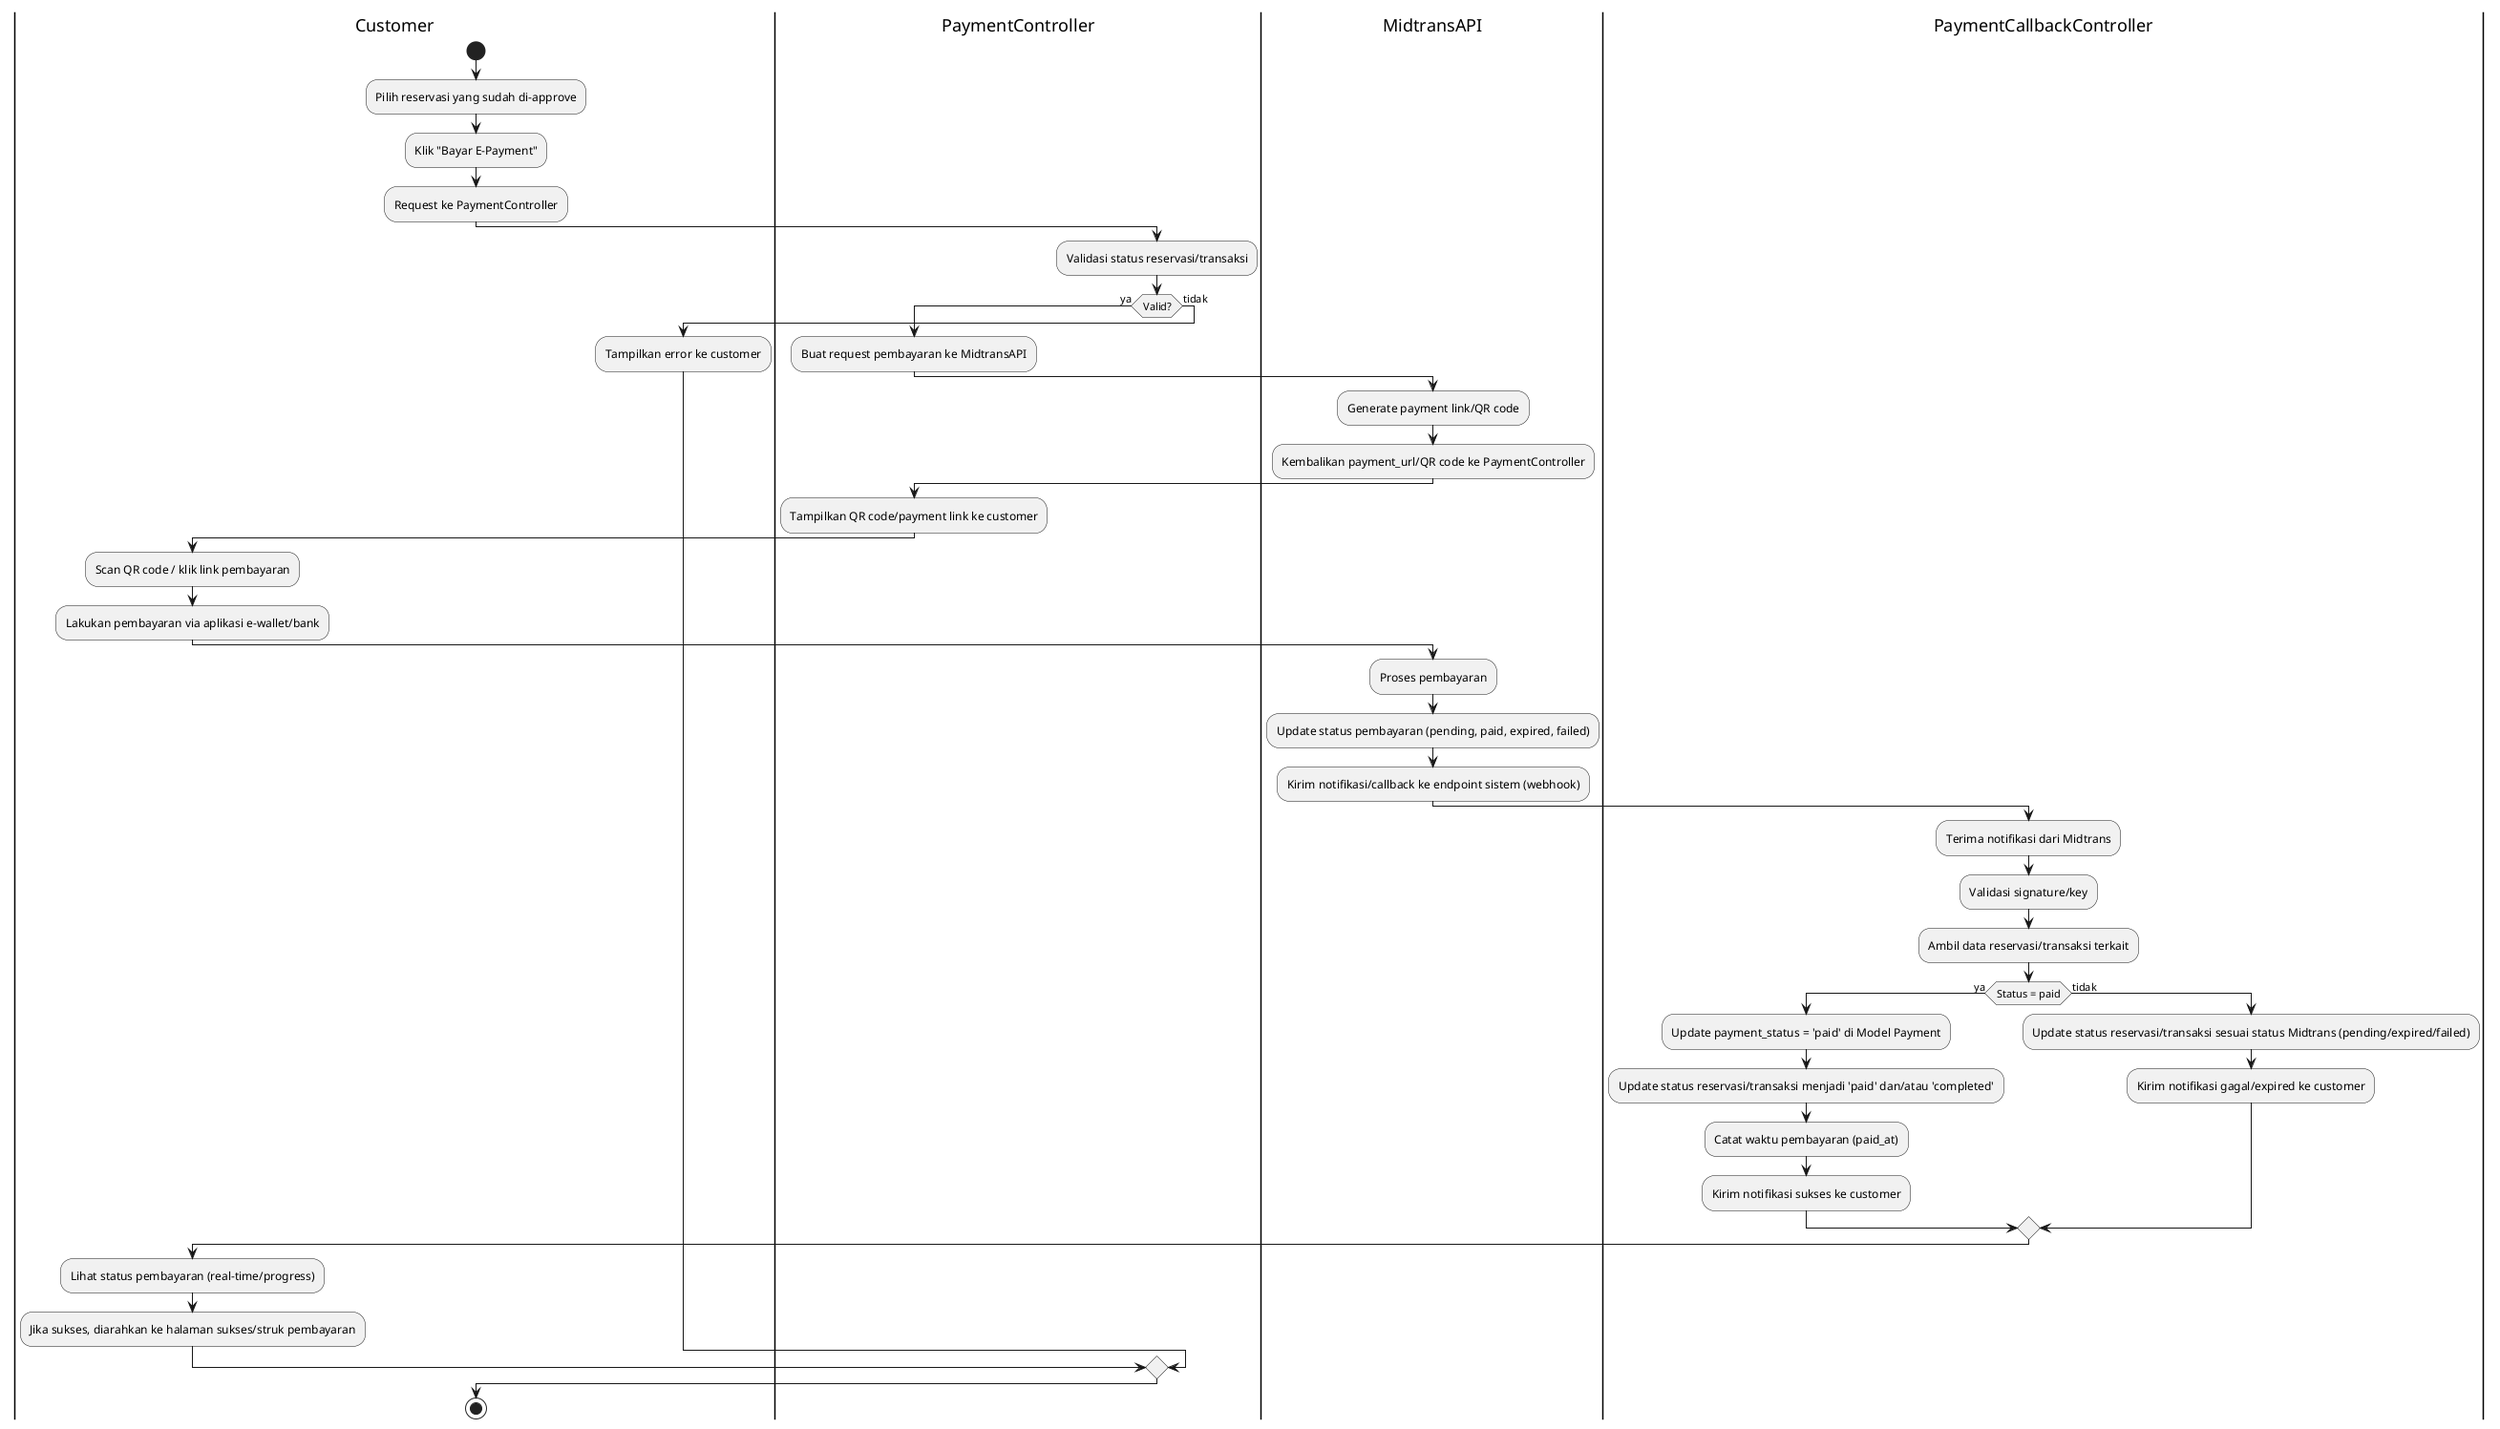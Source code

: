 @startuml Activity Diagram - Customer: Pembayaran E-Payment

|Customer|
start
:Pilih reservasi yang sudah di-approve;
:Klik "Bayar E-Payment";
:Request ke PaymentController;

|PaymentController|
:Validasi status reservasi/transaksi;
if (Valid?) then (ya)
    :Buat request pembayaran ke MidtransAPI;
    |MidtransAPI|
    :Generate payment link/QR code;
    :Kembalikan payment_url/QR code ke PaymentController;
    |PaymentController|
    :Tampilkan QR code/payment link ke customer;
    |Customer|
    :Scan QR code / klik link pembayaran;
    :Lakukan pembayaran via aplikasi e-wallet/bank;
    |MidtransAPI|
    :Proses pembayaran;
    :Update status pembayaran (pending, paid, expired, failed);
    :Kirim notifikasi/callback ke endpoint sistem (webhook);
    |PaymentCallbackController|
    :Terima notifikasi dari Midtrans;
    :Validasi signature/key;
    :Ambil data reservasi/transaksi terkait;
    if (Status = paid) then (ya)
        :Update payment_status = 'paid' di Model Payment;
        :Update status reservasi/transaksi menjadi 'paid' dan/atau 'completed';
        :Catat waktu pembayaran (paid_at);
        :Kirim notifikasi sukses ke customer;
    else (tidak)
        :Update status reservasi/transaksi sesuai status Midtrans (pending/expired/failed);
        :Kirim notifikasi gagal/expired ke customer;
    endif
    |Customer|
    :Lihat status pembayaran (real-time/progress);
    :Jika sukses, diarahkan ke halaman sukses/struk pembayaran;
else (tidak)
    :Tampilkan error ke customer;
endif

stop
@enduml
